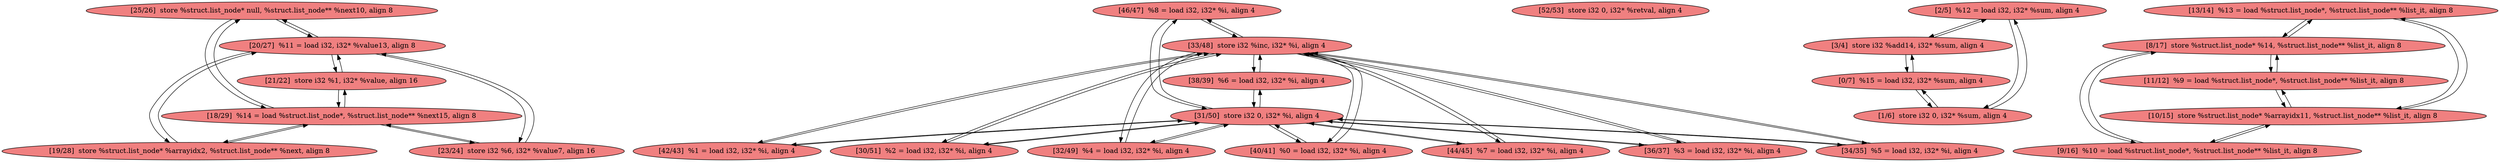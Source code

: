 
digraph G {


node53 [fillcolor=lightcoral,label="[25/26]  store %struct.list_node* null, %struct.list_node** %next10, align 8",shape=ellipse,style=filled ]
node52 [fillcolor=lightcoral,label="[46/47]  %8 = load i32, i32* %i, align 4",shape=ellipse,style=filled ]
node51 [fillcolor=lightcoral,label="[44/45]  %7 = load i32, i32* %i, align 4",shape=ellipse,style=filled ]
node48 [fillcolor=lightcoral,label="[36/37]  %3 = load i32, i32* %i, align 4",shape=ellipse,style=filled ]
node47 [fillcolor=lightcoral,label="[23/24]  store i32 %6, i32* %value7, align 16",shape=ellipse,style=filled ]
node46 [fillcolor=lightcoral,label="[34/35]  %5 = load i32, i32* %i, align 4",shape=ellipse,style=filled ]
node45 [fillcolor=lightcoral,label="[19/28]  store %struct.list_node* %arrayidx2, %struct.list_node** %next, align 8",shape=ellipse,style=filled ]
node44 [fillcolor=lightcoral,label="[52/53]  store i32 0, i32* %retval, align 4",shape=ellipse,style=filled ]
node32 [fillcolor=lightcoral,label="[2/5]  %12 = load i32, i32* %sum, align 4",shape=ellipse,style=filled ]
node30 [fillcolor=lightcoral,label="[3/4]  store i32 %add14, i32* %sum, align 4",shape=ellipse,style=filled ]
node38 [fillcolor=lightcoral,label="[20/27]  %11 = load i32, i32* %value13, align 8",shape=ellipse,style=filled ]
node29 [fillcolor=lightcoral,label="[13/14]  %13 = load %struct.list_node*, %struct.list_node** %list_it, align 8",shape=ellipse,style=filled ]
node33 [fillcolor=lightcoral,label="[9/16]  %10 = load %struct.list_node*, %struct.list_node** %list_it, align 8",shape=ellipse,style=filled ]
node40 [fillcolor=lightcoral,label="[42/43]  %1 = load i32, i32* %i, align 4",shape=ellipse,style=filled ]
node36 [fillcolor=lightcoral,label="[30/51]  %2 = load i32, i32* %i, align 4",shape=ellipse,style=filled ]
node27 [fillcolor=lightcoral,label="[0/7]  %15 = load i32, i32* %sum, align 4",shape=ellipse,style=filled ]
node28 [fillcolor=lightcoral,label="[8/17]  store %struct.list_node* %14, %struct.list_node** %list_it, align 8",shape=ellipse,style=filled ]
node50 [fillcolor=lightcoral,label="[10/15]  store %struct.list_node* %arrayidx11, %struct.list_node** %list_it, align 8",shape=ellipse,style=filled ]
node34 [fillcolor=lightcoral,label="[11/12]  %9 = load %struct.list_node*, %struct.list_node** %list_it, align 8",shape=ellipse,style=filled ]
node49 [fillcolor=lightcoral,label="[32/49]  %4 = load i32, i32* %i, align 4",shape=ellipse,style=filled ]
node35 [fillcolor=lightcoral,label="[1/6]  store i32 0, i32* %sum, align 4",shape=ellipse,style=filled ]
node31 [fillcolor=lightcoral,label="[18/29]  %14 = load %struct.list_node*, %struct.list_node** %next15, align 8",shape=ellipse,style=filled ]
node39 [fillcolor=lightcoral,label="[40/41]  %0 = load i32, i32* %i, align 4",shape=ellipse,style=filled ]
node43 [fillcolor=lightcoral,label="[33/48]  store i32 %inc, i32* %i, align 4",shape=ellipse,style=filled ]
node37 [fillcolor=lightcoral,label="[38/39]  %6 = load i32, i32* %i, align 4",shape=ellipse,style=filled ]
node41 [fillcolor=lightcoral,label="[31/50]  store i32 0, i32* %i, align 4",shape=ellipse,style=filled ]
node42 [fillcolor=lightcoral,label="[21/22]  store i32 %1, i32* %value, align 16",shape=ellipse,style=filled ]

node37->node43 [ ]
node27->node35 [ ]
node45->node31 [ ]
node31->node45 [ ]
node42->node31 [ ]
node31->node42 [ ]
node49->node41 [ ]
node41->node49 [ ]
node53->node38 [ ]
node38->node45 [ ]
node41->node40 [ ]
node40->node41 [ ]
node41->node36 [ ]
node36->node41 [ ]
node37->node41 [ ]
node41->node37 [ ]
node43->node36 [ ]
node43->node48 [ ]
node36->node43 [ ]
node47->node31 [ ]
node31->node47 [ ]
node43->node51 [ ]
node51->node43 [ ]
node46->node41 [ ]
node41->node51 [ ]
node35->node32 [ ]
node50->node34 [ ]
node41->node46 [ ]
node38->node42 [ ]
node32->node35 [ ]
node52->node41 [ ]
node35->node27 [ ]
node50->node33 [ ]
node33->node50 [ ]
node43->node37 [ ]
node48->node43 [ ]
node50->node29 [ ]
node30->node27 [ ]
node41->node39 [ ]
node43->node52 [ ]
node29->node50 [ ]
node29->node28 [ ]
node34->node28 [ ]
node39->node41 [ ]
node28->node33 [ ]
node28->node29 [ ]
node47->node38 [ ]
node30->node32 [ ]
node32->node30 [ ]
node28->node34 [ ]
node33->node28 [ ]
node31->node53 [ ]
node45->node38 [ ]
node27->node30 [ ]
node34->node50 [ ]
node53->node31 [ ]
node38->node53 [ ]
node43->node39 [ ]
node38->node47 [ ]
node43->node49 [ ]
node42->node38 [ ]
node46->node43 [ ]
node40->node43 [ ]
node49->node43 [ ]
node43->node40 [ ]
node39->node43 [ ]
node51->node41 [ ]
node43->node46 [ ]
node52->node43 [ ]
node41->node52 [ ]
node41->node48 [ ]
node48->node41 [ ]


}
